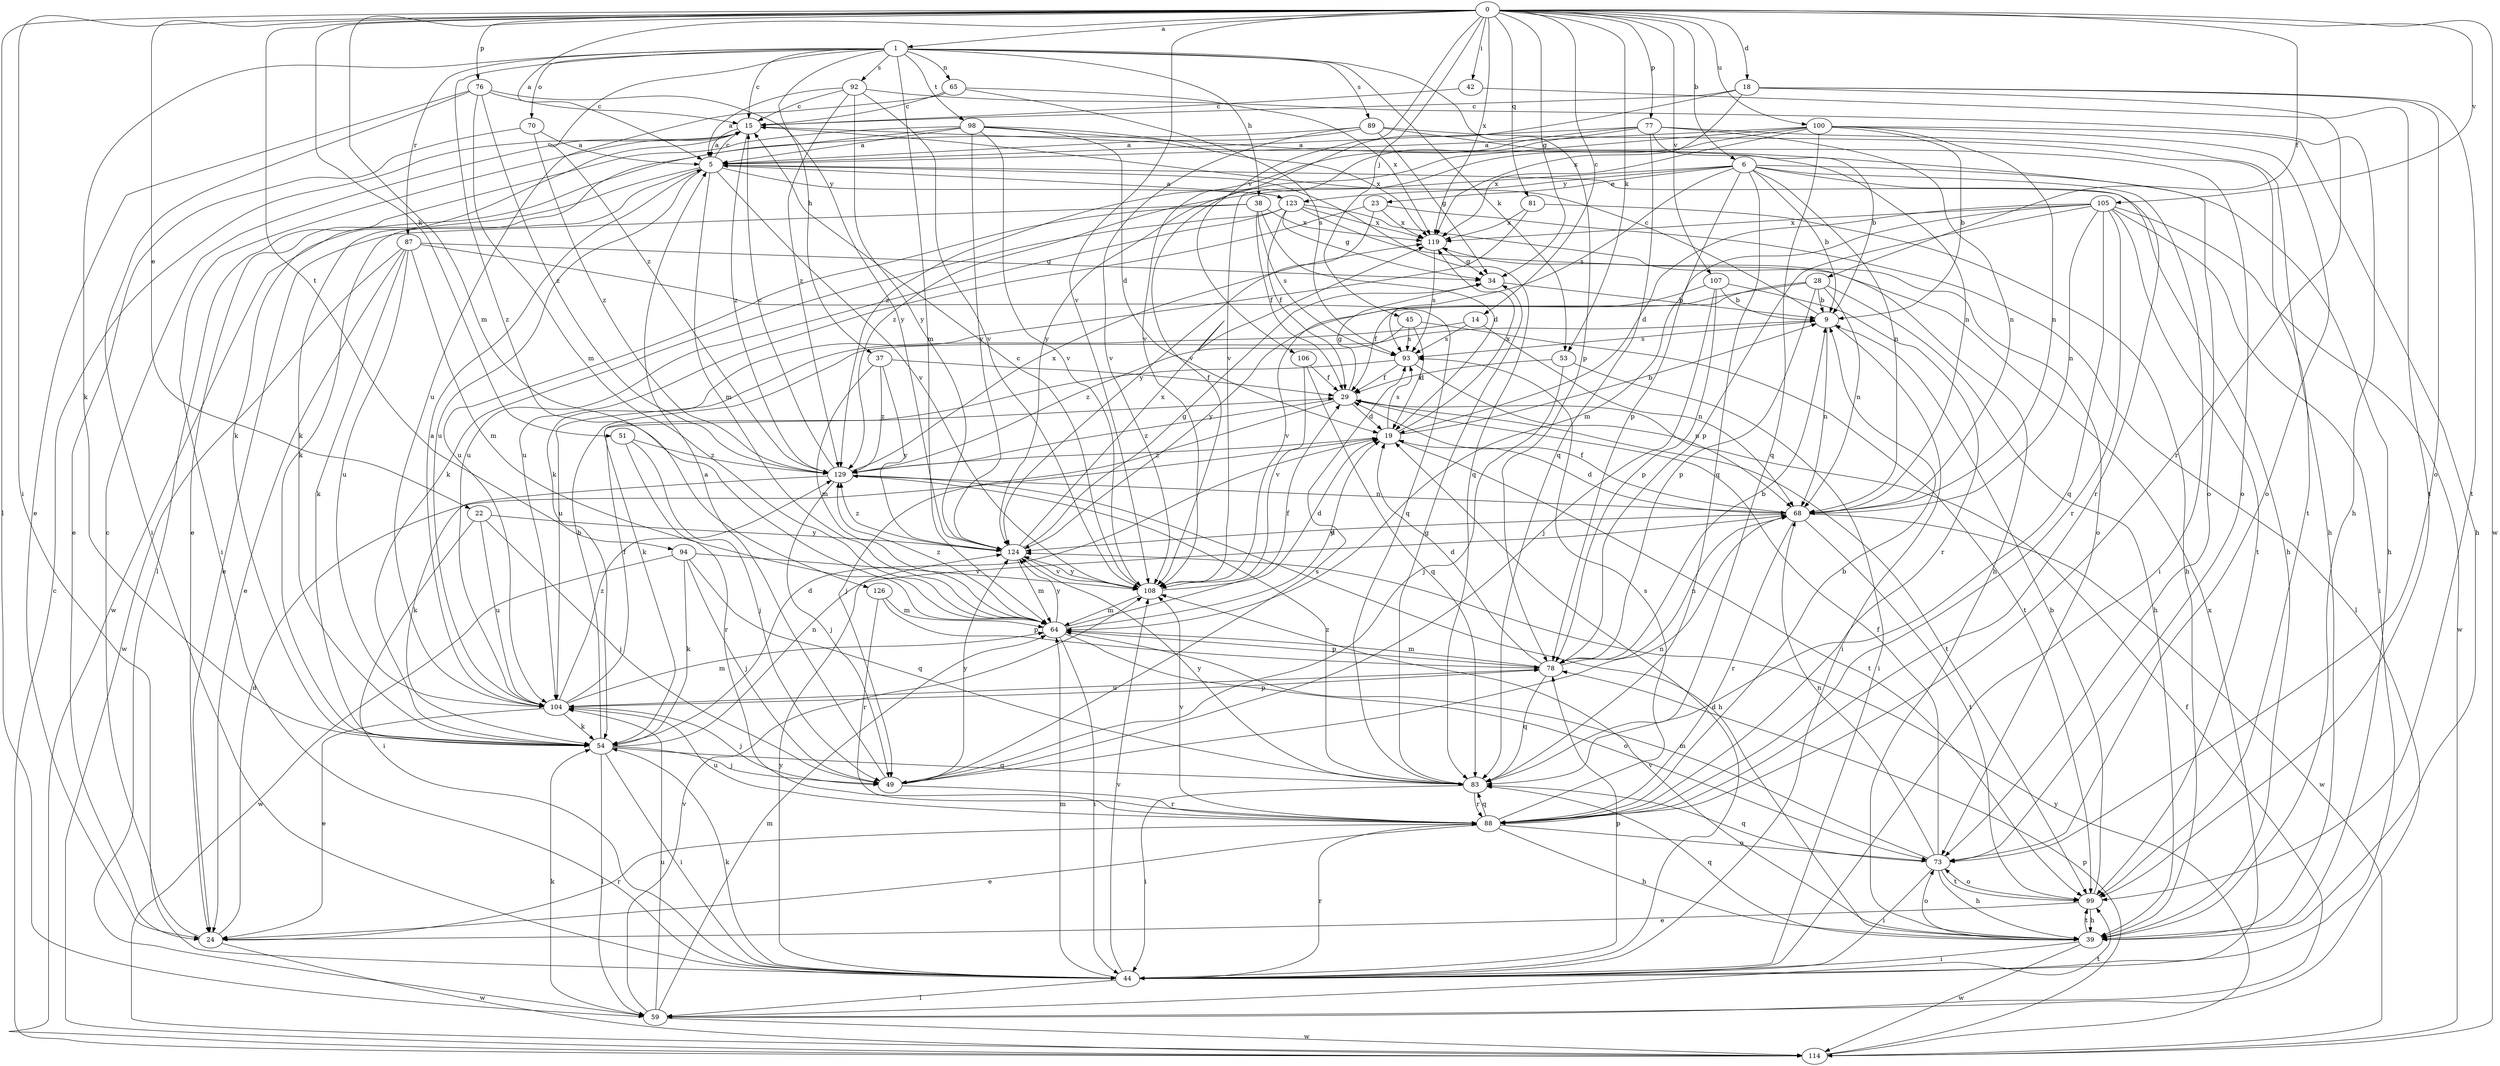 strict digraph  {
0;
1;
5;
6;
9;
14;
15;
18;
19;
22;
23;
24;
28;
29;
34;
37;
38;
39;
42;
44;
45;
49;
51;
53;
54;
59;
64;
65;
68;
70;
73;
76;
77;
78;
81;
83;
87;
88;
89;
92;
93;
94;
98;
99;
100;
104;
105;
106;
107;
108;
114;
119;
123;
124;
126;
129;
0 -> 1  [label=a];
0 -> 5  [label=a];
0 -> 6  [label=b];
0 -> 14  [label=c];
0 -> 18  [label=d];
0 -> 22  [label=e];
0 -> 28  [label=f];
0 -> 34  [label=g];
0 -> 42  [label=i];
0 -> 44  [label=i];
0 -> 45  [label=j];
0 -> 51  [label=k];
0 -> 53  [label=k];
0 -> 59  [label=l];
0 -> 64  [label=m];
0 -> 76  [label=p];
0 -> 77  [label=p];
0 -> 81  [label=q];
0 -> 94  [label=t];
0 -> 100  [label=u];
0 -> 105  [label=v];
0 -> 106  [label=v];
0 -> 107  [label=v];
0 -> 108  [label=v];
0 -> 114  [label=w];
0 -> 119  [label=x];
1 -> 15  [label=c];
1 -> 37  [label=h];
1 -> 38  [label=h];
1 -> 53  [label=k];
1 -> 54  [label=k];
1 -> 64  [label=m];
1 -> 65  [label=n];
1 -> 70  [label=o];
1 -> 78  [label=p];
1 -> 87  [label=r];
1 -> 89  [label=s];
1 -> 92  [label=s];
1 -> 98  [label=t];
1 -> 126  [label=z];
1 -> 129  [label=z];
5 -> 15  [label=c];
5 -> 39  [label=h];
5 -> 54  [label=k];
5 -> 64  [label=m];
5 -> 83  [label=q];
5 -> 104  [label=u];
5 -> 108  [label=v];
5 -> 114  [label=w];
5 -> 123  [label=y];
6 -> 9  [label=b];
6 -> 23  [label=e];
6 -> 39  [label=h];
6 -> 44  [label=i];
6 -> 68  [label=n];
6 -> 78  [label=p];
6 -> 83  [label=q];
6 -> 88  [label=r];
6 -> 93  [label=s];
6 -> 123  [label=y];
6 -> 129  [label=z];
9 -> 15  [label=c];
9 -> 44  [label=i];
9 -> 68  [label=n];
9 -> 93  [label=s];
14 -> 68  [label=n];
14 -> 93  [label=s];
14 -> 104  [label=u];
15 -> 5  [label=a];
15 -> 44  [label=i];
15 -> 54  [label=k];
15 -> 68  [label=n];
15 -> 129  [label=z];
18 -> 15  [label=c];
18 -> 73  [label=o];
18 -> 88  [label=r];
18 -> 99  [label=t];
18 -> 108  [label=v];
18 -> 119  [label=x];
19 -> 9  [label=b];
19 -> 93  [label=s];
19 -> 99  [label=t];
19 -> 119  [label=x];
19 -> 129  [label=z];
22 -> 44  [label=i];
22 -> 49  [label=j];
22 -> 104  [label=u];
22 -> 124  [label=y];
23 -> 59  [label=l];
23 -> 104  [label=u];
23 -> 119  [label=x];
23 -> 124  [label=y];
24 -> 15  [label=c];
24 -> 19  [label=d];
24 -> 88  [label=r];
24 -> 114  [label=w];
28 -> 9  [label=b];
28 -> 29  [label=f];
28 -> 39  [label=h];
28 -> 68  [label=n];
28 -> 78  [label=p];
28 -> 124  [label=y];
29 -> 19  [label=d];
29 -> 34  [label=g];
29 -> 49  [label=j];
29 -> 99  [label=t];
29 -> 129  [label=z];
34 -> 9  [label=b];
37 -> 29  [label=f];
37 -> 64  [label=m];
37 -> 124  [label=y];
37 -> 129  [label=z];
38 -> 19  [label=d];
38 -> 24  [label=e];
38 -> 29  [label=f];
38 -> 93  [label=s];
38 -> 104  [label=u];
38 -> 119  [label=x];
39 -> 44  [label=i];
39 -> 73  [label=o];
39 -> 83  [label=q];
39 -> 99  [label=t];
39 -> 108  [label=v];
39 -> 114  [label=w];
42 -> 15  [label=c];
42 -> 99  [label=t];
44 -> 19  [label=d];
44 -> 54  [label=k];
44 -> 59  [label=l];
44 -> 64  [label=m];
44 -> 78  [label=p];
44 -> 88  [label=r];
44 -> 108  [label=v];
44 -> 119  [label=x];
44 -> 124  [label=y];
45 -> 19  [label=d];
45 -> 93  [label=s];
45 -> 99  [label=t];
45 -> 129  [label=z];
49 -> 5  [label=a];
49 -> 68  [label=n];
49 -> 88  [label=r];
49 -> 93  [label=s];
49 -> 124  [label=y];
51 -> 49  [label=j];
51 -> 88  [label=r];
51 -> 129  [label=z];
53 -> 29  [label=f];
53 -> 44  [label=i];
53 -> 49  [label=j];
54 -> 9  [label=b];
54 -> 19  [label=d];
54 -> 44  [label=i];
54 -> 49  [label=j];
54 -> 59  [label=l];
54 -> 68  [label=n];
54 -> 83  [label=q];
59 -> 29  [label=f];
59 -> 54  [label=k];
59 -> 64  [label=m];
59 -> 99  [label=t];
59 -> 104  [label=u];
59 -> 108  [label=v];
59 -> 114  [label=w];
64 -> 19  [label=d];
64 -> 29  [label=f];
64 -> 44  [label=i];
64 -> 73  [label=o];
64 -> 78  [label=p];
64 -> 124  [label=y];
64 -> 129  [label=z];
65 -> 15  [label=c];
65 -> 93  [label=s];
65 -> 104  [label=u];
65 -> 119  [label=x];
68 -> 19  [label=d];
68 -> 29  [label=f];
68 -> 88  [label=r];
68 -> 99  [label=t];
68 -> 114  [label=w];
68 -> 124  [label=y];
70 -> 5  [label=a];
70 -> 24  [label=e];
70 -> 129  [label=z];
73 -> 29  [label=f];
73 -> 39  [label=h];
73 -> 44  [label=i];
73 -> 64  [label=m];
73 -> 68  [label=n];
73 -> 83  [label=q];
73 -> 99  [label=t];
76 -> 15  [label=c];
76 -> 24  [label=e];
76 -> 44  [label=i];
76 -> 64  [label=m];
76 -> 124  [label=y];
76 -> 129  [label=z];
77 -> 5  [label=a];
77 -> 9  [label=b];
77 -> 39  [label=h];
77 -> 68  [label=n];
77 -> 83  [label=q];
77 -> 108  [label=v];
77 -> 129  [label=z];
78 -> 9  [label=b];
78 -> 19  [label=d];
78 -> 64  [label=m];
78 -> 68  [label=n];
78 -> 83  [label=q];
78 -> 104  [label=u];
81 -> 39  [label=h];
81 -> 54  [label=k];
81 -> 119  [label=x];
83 -> 34  [label=g];
83 -> 44  [label=i];
83 -> 88  [label=r];
83 -> 124  [label=y];
83 -> 129  [label=z];
87 -> 24  [label=e];
87 -> 34  [label=g];
87 -> 54  [label=k];
87 -> 64  [label=m];
87 -> 83  [label=q];
87 -> 104  [label=u];
87 -> 114  [label=w];
88 -> 9  [label=b];
88 -> 24  [label=e];
88 -> 39  [label=h];
88 -> 73  [label=o];
88 -> 83  [label=q];
88 -> 93  [label=s];
88 -> 104  [label=u];
88 -> 108  [label=v];
89 -> 5  [label=a];
89 -> 24  [label=e];
89 -> 34  [label=g];
89 -> 73  [label=o];
89 -> 99  [label=t];
89 -> 108  [label=v];
92 -> 5  [label=a];
92 -> 15  [label=c];
92 -> 39  [label=h];
92 -> 108  [label=v];
92 -> 124  [label=y];
92 -> 129  [label=z];
93 -> 29  [label=f];
93 -> 54  [label=k];
93 -> 68  [label=n];
94 -> 49  [label=j];
94 -> 54  [label=k];
94 -> 83  [label=q];
94 -> 108  [label=v];
94 -> 114  [label=w];
98 -> 5  [label=a];
98 -> 19  [label=d];
98 -> 54  [label=k];
98 -> 59  [label=l];
98 -> 73  [label=o];
98 -> 108  [label=v];
98 -> 119  [label=x];
98 -> 124  [label=y];
99 -> 9  [label=b];
99 -> 24  [label=e];
99 -> 39  [label=h];
99 -> 73  [label=o];
100 -> 5  [label=a];
100 -> 9  [label=b];
100 -> 39  [label=h];
100 -> 68  [label=n];
100 -> 73  [label=o];
100 -> 83  [label=q];
100 -> 108  [label=v];
100 -> 119  [label=x];
100 -> 124  [label=y];
104 -> 5  [label=a];
104 -> 24  [label=e];
104 -> 29  [label=f];
104 -> 49  [label=j];
104 -> 54  [label=k];
104 -> 64  [label=m];
104 -> 78  [label=p];
104 -> 129  [label=z];
105 -> 19  [label=d];
105 -> 44  [label=i];
105 -> 64  [label=m];
105 -> 68  [label=n];
105 -> 78  [label=p];
105 -> 83  [label=q];
105 -> 88  [label=r];
105 -> 99  [label=t];
105 -> 114  [label=w];
105 -> 119  [label=x];
106 -> 29  [label=f];
106 -> 83  [label=q];
106 -> 108  [label=v];
107 -> 9  [label=b];
107 -> 49  [label=j];
107 -> 78  [label=p];
107 -> 88  [label=r];
107 -> 108  [label=v];
108 -> 15  [label=c];
108 -> 19  [label=d];
108 -> 64  [label=m];
108 -> 124  [label=y];
114 -> 15  [label=c];
114 -> 78  [label=p];
114 -> 124  [label=y];
119 -> 34  [label=g];
119 -> 93  [label=s];
123 -> 5  [label=a];
123 -> 29  [label=f];
123 -> 34  [label=g];
123 -> 39  [label=h];
123 -> 54  [label=k];
123 -> 73  [label=o];
123 -> 104  [label=u];
123 -> 119  [label=x];
124 -> 34  [label=g];
124 -> 64  [label=m];
124 -> 108  [label=v];
124 -> 119  [label=x];
124 -> 129  [label=z];
126 -> 64  [label=m];
126 -> 78  [label=p];
126 -> 88  [label=r];
129 -> 15  [label=c];
129 -> 39  [label=h];
129 -> 49  [label=j];
129 -> 54  [label=k];
129 -> 68  [label=n];
129 -> 119  [label=x];
}
